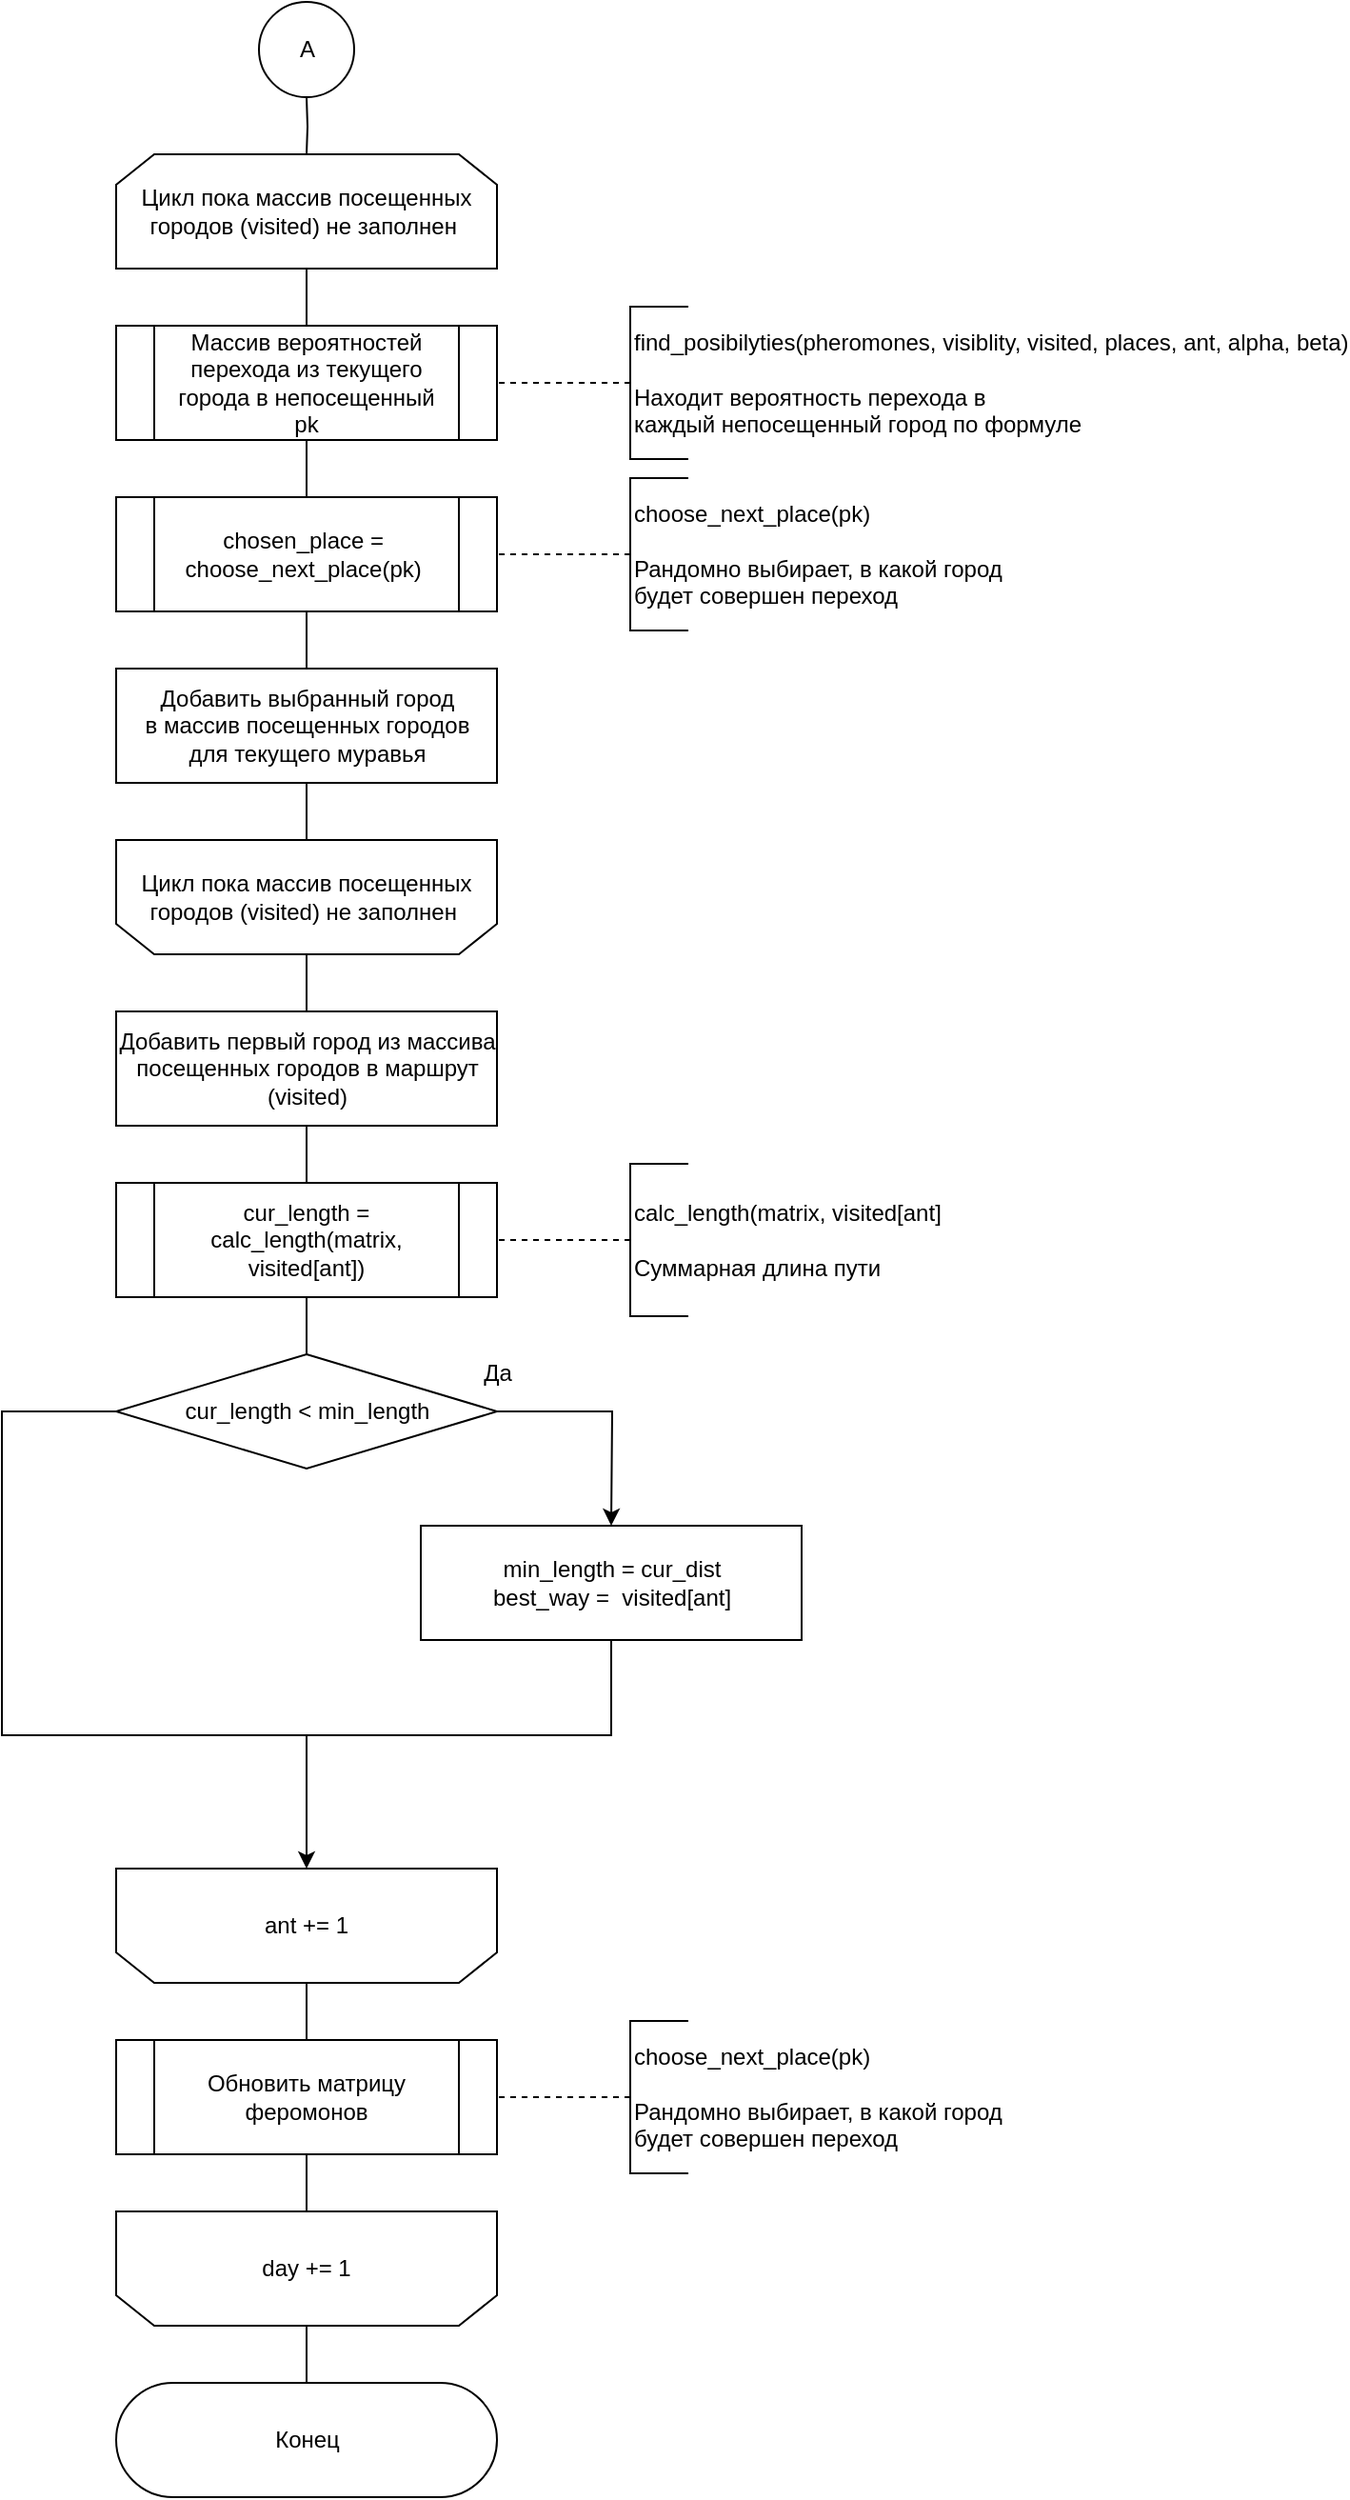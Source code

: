 <mxfile>
    <diagram id="QM2p47kPDZQZnexqTIiv" name="Страница 1">
        <mxGraphModel dx="803" dy="605" grid="1" gridSize="10" guides="1" tooltips="1" connect="1" arrows="1" fold="1" page="1" pageScale="1" pageWidth="1654" pageHeight="2336" math="0" shadow="0">
            <root>
                <mxCell id="0"/>
                <mxCell id="1" parent="0"/>
                <mxCell id="190" style="edgeStyle=orthogonalEdgeStyle;rounded=0;html=1;exitX=0.5;exitY=1;exitDx=0;exitDy=0;entryX=0.5;entryY=0;entryDx=0;entryDy=0;endArrow=none;endFill=0;" parent="1" target="189" edge="1">
                    <mxGeometry relative="1" as="geometry">
                        <mxPoint x="960" y="990" as="sourcePoint"/>
                    </mxGeometry>
                </mxCell>
                <mxCell id="191" style="edgeStyle=orthogonalEdgeStyle;rounded=0;html=1;exitX=0.5;exitY=1;exitDx=0;exitDy=0;endArrow=none;endFill=0;" parent="1" source="189" edge="1">
                    <mxGeometry relative="1" as="geometry">
                        <mxPoint x="960" y="1110" as="targetPoint"/>
                    </mxGeometry>
                </mxCell>
                <mxCell id="189" value="Цикл пока массив посещенных городов (visited) не заполнен&amp;nbsp;" style="shape=loopLimit;whiteSpace=wrap;html=1;direction=east" parent="1" vertex="1">
                    <mxGeometry x="860" y="1020" width="200" height="60" as="geometry"/>
                </mxCell>
                <mxCell id="200" style="edgeStyle=orthogonalEdgeStyle;html=1;exitX=0.5;exitY=1;exitDx=0;exitDy=0;entryX=0.5;entryY=0;entryDx=0;entryDy=0;rounded=0;endArrow=none;endFill=0;" parent="1" source="192" target="197" edge="1">
                    <mxGeometry relative="1" as="geometry"/>
                </mxCell>
                <mxCell id="192" value="Массив вероятностей перехода из текущего города в непосещенный&lt;br&gt;pk" style="shape=process;whiteSpace=wrap;html=1;backgroundOutline=1;" parent="1" vertex="1">
                    <mxGeometry x="860" y="1110" width="200" height="60" as="geometry"/>
                </mxCell>
                <mxCell id="195" value="find_posibilyties(pheromones, visiblity, visited, places, ant, alpha, beta)&lt;br&gt;&lt;br&gt;Находит вероятность перехода в &lt;br&gt;каждый непосещенный город по формуле" style="html=1;dashed=0;whitespace=wrap;shape=partialRectangle;right=0;align=left;" parent="1" vertex="1">
                    <mxGeometry x="1130" y="1100" width="30" height="80" as="geometry"/>
                </mxCell>
                <mxCell id="196" value="" style="edgeStyle=orthogonalEdgeStyle;rounded=0;orthogonalLoop=1;jettySize=auto;html=1;endArrow=none;endFill=0;dashed=1;entryX=1;entryY=0.5;entryDx=0;entryDy=0;" parent="1" source="195" target="192" edge="1">
                    <mxGeometry relative="1" as="geometry">
                        <mxPoint x="1070" y="1140" as="targetPoint"/>
                    </mxGeometry>
                </mxCell>
                <mxCell id="201" style="edgeStyle=orthogonalEdgeStyle;rounded=0;html=1;exitX=0.5;exitY=1;exitDx=0;exitDy=0;entryX=0.5;entryY=0;entryDx=0;entryDy=0;endArrow=none;endFill=0;" parent="1" source="197" target="198" edge="1">
                    <mxGeometry relative="1" as="geometry"/>
                </mxCell>
                <mxCell id="197" value="chosen_place =&amp;nbsp;&lt;br&gt;&lt;span style=&quot;text-align: left&quot;&gt;choose_next_place(pk)&lt;/span&gt;&amp;nbsp;" style="shape=process;whiteSpace=wrap;html=1;backgroundOutline=1;" parent="1" vertex="1">
                    <mxGeometry x="860" y="1200" width="200" height="60" as="geometry"/>
                </mxCell>
                <mxCell id="202" style="edgeStyle=orthogonalEdgeStyle;rounded=0;html=1;exitX=0.5;exitY=1;exitDx=0;exitDy=0;entryX=0.5;entryY=1;entryDx=0;entryDy=0;endArrow=none;endFill=0;" parent="1" source="198" target="199" edge="1">
                    <mxGeometry relative="1" as="geometry"/>
                </mxCell>
                <mxCell id="198" value="Добавить выбранный город&lt;br&gt;в массив посещенных городов&lt;br&gt;для текущего муравья" style="html=1;dashed=0;whitespace=wrap;" parent="1" vertex="1">
                    <mxGeometry x="860" y="1290" width="200" height="60" as="geometry"/>
                </mxCell>
                <mxCell id="219" style="edgeStyle=orthogonalEdgeStyle;rounded=0;html=1;exitX=0.5;exitY=0;exitDx=0;exitDy=0;entryX=0.5;entryY=0;entryDx=0;entryDy=0;endArrow=none;endFill=0;" parent="1" source="199" target="206" edge="1">
                    <mxGeometry relative="1" as="geometry"/>
                </mxCell>
                <mxCell id="199" value="Цикл пока массив посещенных городов (visited) не заполнен&amp;nbsp;" style="shape=loopLimit;whiteSpace=wrap;html=1;strokeWidth=1;direction=west;" parent="1" vertex="1">
                    <mxGeometry x="860" y="1380" width="200" height="60" as="geometry"/>
                </mxCell>
                <mxCell id="204" value="choose_next_place(pk)&lt;br&gt;&lt;br&gt;Рандомно выбирает, в какой город&lt;br&gt;будет совершен переход" style="html=1;dashed=0;whitespace=wrap;shape=partialRectangle;right=0;align=left;" parent="1" vertex="1">
                    <mxGeometry x="1130" y="1190" width="30" height="80" as="geometry"/>
                </mxCell>
                <mxCell id="205" value="" style="edgeStyle=orthogonalEdgeStyle;rounded=0;orthogonalLoop=1;jettySize=auto;html=1;endArrow=none;endFill=0;dashed=1;entryX=1;entryY=0.5;entryDx=0;entryDy=0;" parent="1" source="204" target="197" edge="1">
                    <mxGeometry relative="1" as="geometry">
                        <mxPoint x="1070" y="1230" as="targetPoint"/>
                    </mxGeometry>
                </mxCell>
                <mxCell id="218" style="edgeStyle=orthogonalEdgeStyle;rounded=0;html=1;exitX=0.5;exitY=1;exitDx=0;exitDy=0;entryX=0.5;entryY=0;entryDx=0;entryDy=0;endArrow=none;endFill=0;" parent="1" source="206" target="207" edge="1">
                    <mxGeometry relative="1" as="geometry"/>
                </mxCell>
                <mxCell id="206" value="Добавить первый город из массива&lt;br&gt;посещенных городов в маршрут&lt;br&gt;(visited)" style="html=1;dashed=0;whitespace=wrap;" parent="1" vertex="1">
                    <mxGeometry x="860" y="1470" width="200" height="60" as="geometry"/>
                </mxCell>
                <mxCell id="217" style="edgeStyle=orthogonalEdgeStyle;rounded=0;html=1;exitX=0.5;exitY=1;exitDx=0;exitDy=0;entryX=0.5;entryY=0;entryDx=0;entryDy=0;endArrow=none;endFill=0;" parent="1" source="207" target="213" edge="1">
                    <mxGeometry relative="1" as="geometry"/>
                </mxCell>
                <mxCell id="207" value="cur_length = calc_length(matrix, visited[ant])" style="shape=process;whiteSpace=wrap;html=1;backgroundOutline=1;" parent="1" vertex="1">
                    <mxGeometry x="860" y="1560" width="200" height="60" as="geometry"/>
                </mxCell>
                <mxCell id="223" style="edgeStyle=orthogonalEdgeStyle;rounded=0;html=1;exitX=0.5;exitY=0;exitDx=0;exitDy=0;entryX=0.5;entryY=0;entryDx=0;entryDy=0;endArrow=none;endFill=0;" parent="1" source="208" target="220" edge="1">
                    <mxGeometry relative="1" as="geometry"/>
                </mxCell>
                <mxCell id="208" value="ant += 1" style="shape=loopLimit;whiteSpace=wrap;html=1;strokeWidth=1;direction=west;" parent="1" vertex="1">
                    <mxGeometry x="860" y="1920" width="200" height="60" as="geometry"/>
                </mxCell>
                <mxCell id="210" value="Конец" style="html=1;dashed=0;whitespace=wrap;shape=mxgraph.dfd.start" parent="1" vertex="1">
                    <mxGeometry x="860" y="2190" width="200" height="60" as="geometry"/>
                </mxCell>
                <mxCell id="211" style="edgeStyle=orthogonalEdgeStyle;rounded=0;orthogonalLoop=1;jettySize=auto;html=1;exitX=1;exitY=0.5;exitDx=0;exitDy=0;endArrow=classic;endFill=1;" parent="1" source="213" edge="1">
                    <mxGeometry relative="1" as="geometry">
                        <mxPoint x="1120" y="1740" as="targetPoint"/>
                    </mxGeometry>
                </mxCell>
                <mxCell id="212" style="edgeStyle=orthogonalEdgeStyle;html=1;exitX=0;exitY=0.5;exitDx=0;exitDy=0;endArrow=none;endFill=0;rounded=0;" parent="1" source="213" edge="1">
                    <mxGeometry relative="1" as="geometry">
                        <mxPoint x="960" y="1850" as="targetPoint"/>
                        <Array as="points">
                            <mxPoint x="800" y="1680"/>
                            <mxPoint x="800" y="1850"/>
                            <mxPoint x="960" y="1850"/>
                        </Array>
                    </mxGeometry>
                </mxCell>
                <mxCell id="213" value="cur_length &amp;lt; min_length" style="shape=rhombus;html=1;dashed=0;whitespace=wrap;perimeter=rhombusPerimeter;" parent="1" vertex="1">
                    <mxGeometry x="860" y="1650" width="200" height="60" as="geometry"/>
                </mxCell>
                <mxCell id="214" value="Да" style="text;html=1;align=center;verticalAlign=middle;resizable=0;points=[];autosize=1;strokeColor=none;" parent="1" vertex="1">
                    <mxGeometry x="1045" y="1650" width="30" height="20" as="geometry"/>
                </mxCell>
                <mxCell id="215" style="edgeStyle=orthogonalEdgeStyle;rounded=0;html=1;exitX=0.5;exitY=1;exitDx=0;exitDy=0;endArrow=classic;endFill=1;entryX=0.5;entryY=1;entryDx=0;entryDy=0;" parent="1" source="216" target="208" edge="1">
                    <mxGeometry relative="1" as="geometry">
                        <mxPoint x="960" y="1850" as="targetPoint"/>
                        <Array as="points">
                            <mxPoint x="1120" y="1850"/>
                            <mxPoint x="960" y="1850"/>
                        </Array>
                    </mxGeometry>
                </mxCell>
                <mxCell id="216" value="min_length = cur_dist&lt;br&gt;best_way =&amp;nbsp; visited[ant]" style="html=1;dashed=0;whitespace=wrap;" parent="1" vertex="1">
                    <mxGeometry x="1020" y="1740" width="200" height="60" as="geometry"/>
                </mxCell>
                <mxCell id="224" style="edgeStyle=orthogonalEdgeStyle;rounded=0;html=1;exitX=0.5;exitY=1;exitDx=0;exitDy=0;entryX=0.5;entryY=1;entryDx=0;entryDy=0;endArrow=none;endFill=0;" parent="1" source="220" target="222" edge="1">
                    <mxGeometry relative="1" as="geometry"/>
                </mxCell>
                <mxCell id="220" value="Обновить матрицу феромонов" style="shape=process;whiteSpace=wrap;html=1;backgroundOutline=1;" parent="1" vertex="1">
                    <mxGeometry x="860" y="2010" width="200" height="60" as="geometry"/>
                </mxCell>
                <mxCell id="225" style="edgeStyle=orthogonalEdgeStyle;rounded=0;html=1;exitX=0.5;exitY=0;exitDx=0;exitDy=0;endArrow=none;endFill=0;entryX=0.5;entryY=0.5;entryDx=0;entryDy=-30;entryPerimeter=0;" parent="1" source="222" target="210" edge="1">
                    <mxGeometry relative="1" as="geometry">
                        <mxPoint x="960" y="2180" as="targetPoint"/>
                    </mxGeometry>
                </mxCell>
                <mxCell id="222" value="day += 1" style="shape=loopLimit;whiteSpace=wrap;html=1;strokeWidth=1;direction=west;" parent="1" vertex="1">
                    <mxGeometry x="860" y="2100" width="200" height="60" as="geometry"/>
                </mxCell>
                <mxCell id="226" value="choose_next_place(pk)&lt;br&gt;&lt;br&gt;Рандомно выбирает, в какой город&lt;br&gt;будет совершен переход" style="html=1;dashed=0;whitespace=wrap;shape=partialRectangle;right=0;align=left;" parent="1" vertex="1">
                    <mxGeometry x="1130" y="2000" width="30" height="80" as="geometry"/>
                </mxCell>
                <mxCell id="227" value="" style="edgeStyle=orthogonalEdgeStyle;rounded=0;orthogonalLoop=1;jettySize=auto;html=1;endArrow=none;endFill=0;dashed=1;entryX=1;entryY=0.5;entryDx=0;entryDy=0;" parent="1" source="226" edge="1">
                    <mxGeometry relative="1" as="geometry">
                        <mxPoint x="1060" y="2040" as="targetPoint"/>
                    </mxGeometry>
                </mxCell>
                <mxCell id="228" value="calc_length(matrix, visited[ant]&lt;br&gt;&lt;br&gt;Суммарная длина пути" style="html=1;dashed=0;whitespace=wrap;shape=partialRectangle;right=0;align=left;" parent="1" vertex="1">
                    <mxGeometry x="1130" y="1550" width="30" height="80" as="geometry"/>
                </mxCell>
                <mxCell id="229" value="" style="edgeStyle=orthogonalEdgeStyle;rounded=0;orthogonalLoop=1;jettySize=auto;html=1;endArrow=none;endFill=0;dashed=1;entryX=1;entryY=0.5;entryDx=0;entryDy=0;" parent="1" source="228" edge="1">
                    <mxGeometry relative="1" as="geometry">
                        <mxPoint x="1060" y="1590" as="targetPoint"/>
                    </mxGeometry>
                </mxCell>
                <mxCell id="230" value="A" style="shape=ellipse;html=1;dashed=0;whitespace=wrap;aspect=fixed;perimeter=ellipsePerimeter;" vertex="1" parent="1">
                    <mxGeometry x="935" y="940" width="50" height="50" as="geometry"/>
                </mxCell>
            </root>
        </mxGraphModel>
    </diagram>
</mxfile>